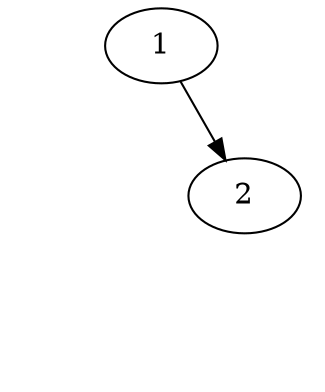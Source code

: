 digraph BST {
1 -> null1 [style=invis];
null1[style=invis];
1 -> 2;
2 -> null2 [style=invis];
null2[style=invis];
2 -> null2 [style=invis];
null2[style=invis];
}
